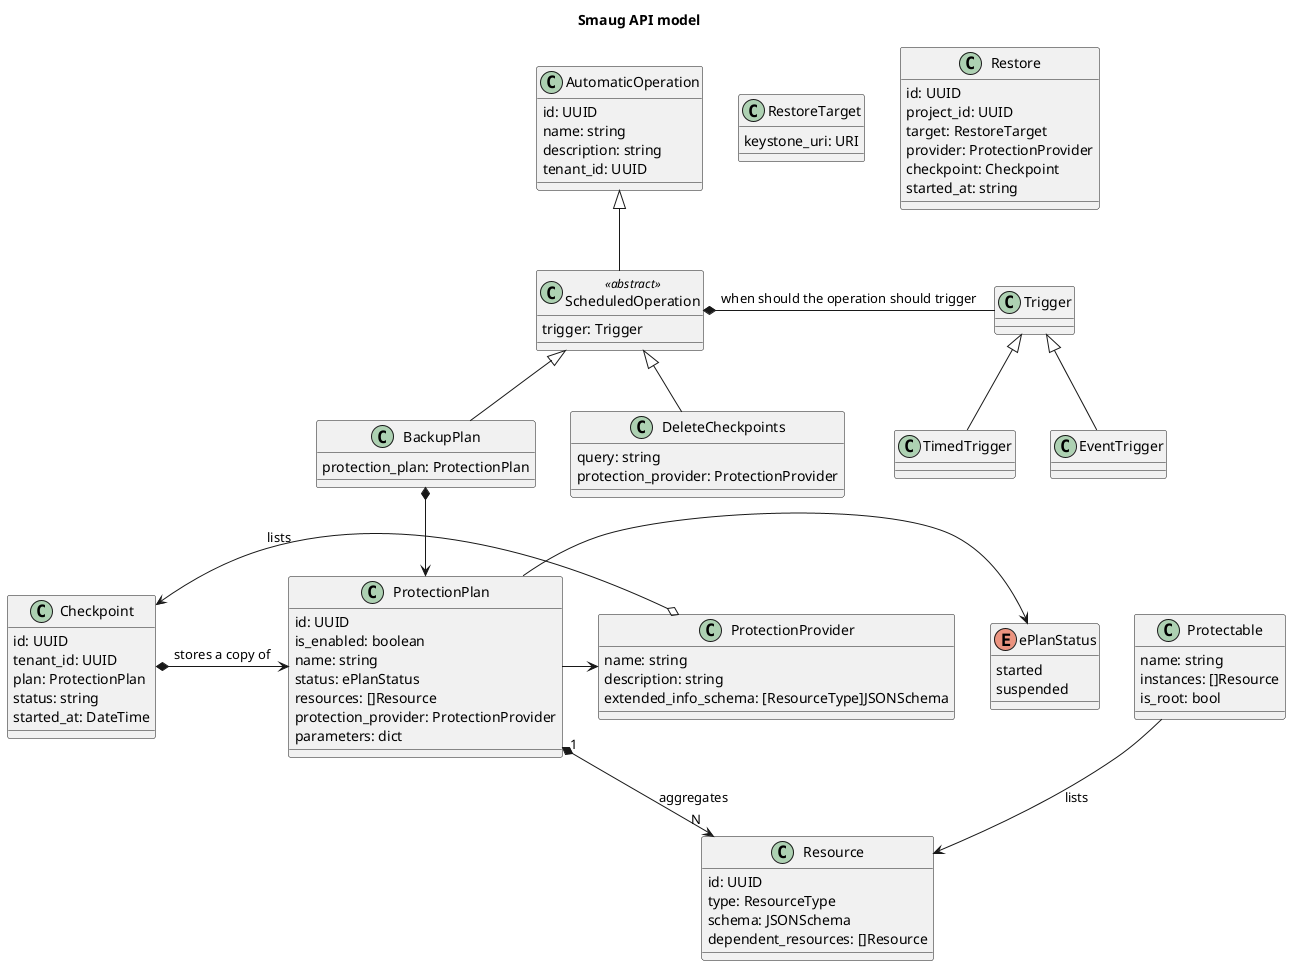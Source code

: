 @startuml

title "Smaug API model"

class Protectable {
    name: string
    instances: []Resource
    is_root: bool
}

Protectable --> Resource: lists

class Resource {
    id: UUID
    type: ResourceType
    schema: JSONSchema
    dependent_resources: []Resource
}

class Trigger {
}

class TimedTrigger extends Trigger {

}

class EventTrigger extends Trigger {

}

class Checkpoint {
    id: UUID
    tenant_id: UUID
    plan: ProtectionPlan
    status: string
    started_at: DateTime
}

Checkpoint *-> ProtectionPlan: stores a copy of

class AutomaticOperation {
    id: UUID
    name: string
    description: string
    tenant_id: UUID
}

class ScheduledOperation <<abstract>> extends AutomaticOperation {
        trigger: Trigger
}

ScheduledOperation *- Trigger: when should the operation should trigger


class BackupPlan extends ScheduledOperation {
    protection_plan: ProtectionPlan
}

BackupPlan *--> ProtectionPlan

class DeleteCheckpoints extends ScheduledOperation {
    query: string
    protection_provider: ProtectionProvider
}


class ProtectionProvider {
    name: string
    description: string
    extended_info_schema: [ResourceType]JSONSchema
}

ProtectionProvider o-> Checkpoint: lists

class ProtectionPlan {
    id: UUID
    is_enabled: boolean
    name: string
    status: ePlanStatus
    resources: []Resource
    protection_provider: ProtectionProvider
    parameters: dict
}

ProtectionPlan "1" *--> "N" Resource: aggregates
ProtectionPlan -> ProtectionProvider
ProtectionPlan -> ePlanStatus

enum ePlanStatus {
    started
    suspended
}

class RestoreTarget {
    keystone_uri: URI
}

class Restore {
    id: UUID
    project_id: UUID
    target: RestoreTarget
    provider: ProtectionProvider
    checkpoint: Checkpoint
    started_at: string
}

Restore *-> RestoreTarget: restores to

@enduml
